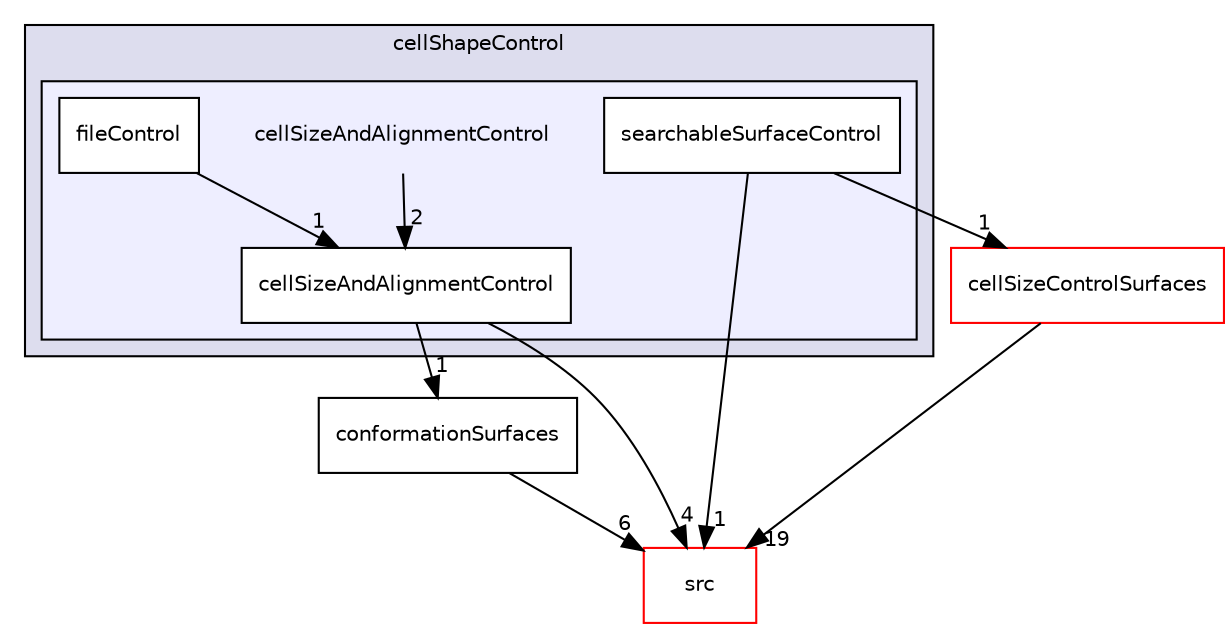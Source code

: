 digraph "applications/utilities/mesh/generation/foamyMesh/conformalVoronoiMesh/cellShapeControl/cellSizeAndAlignmentControl" {
  bgcolor=transparent;
  compound=true
  node [ fontsize="10", fontname="Helvetica"];
  edge [ labelfontsize="10", labelfontname="Helvetica"];
  subgraph clusterdir_5088df82dcf25da56e0bc3a1a53ca996 {
    graph [ bgcolor="#ddddee", pencolor="black", label="cellShapeControl" fontname="Helvetica", fontsize="10", URL="dir_5088df82dcf25da56e0bc3a1a53ca996.html"]
  subgraph clusterdir_0fac8db952babc557e0fb20d3086a2fc {
    graph [ bgcolor="#eeeeff", pencolor="black", label="" URL="dir_0fac8db952babc557e0fb20d3086a2fc.html"];
    dir_0fac8db952babc557e0fb20d3086a2fc [shape=plaintext label="cellSizeAndAlignmentControl"];
    dir_ceb700f6c96a4df8330d59bb3498b205 [shape=box label="cellSizeAndAlignmentControl" color="black" fillcolor="white" style="filled" URL="dir_ceb700f6c96a4df8330d59bb3498b205.html"];
    dir_be7c2e87f43f41877588ffab7d0e02df [shape=box label="fileControl" color="black" fillcolor="white" style="filled" URL="dir_be7c2e87f43f41877588ffab7d0e02df.html"];
    dir_54685045831cda5e95e7d92c081c6dca [shape=box label="searchableSurfaceControl" color="black" fillcolor="white" style="filled" URL="dir_54685045831cda5e95e7d92c081c6dca.html"];
  }
  }
  dir_2620dcc07dc81ce1ef4379237ffdbf3e [shape=box label="conformationSurfaces" URL="dir_2620dcc07dc81ce1ef4379237ffdbf3e.html"];
  dir_68267d1309a1af8e8297ef4c3efbcdba [shape=box label="src" color="red" URL="dir_68267d1309a1af8e8297ef4c3efbcdba.html"];
  dir_778c82a8af8b45b8f10407162d229375 [shape=box label="cellSizeControlSurfaces" color="red" URL="dir_778c82a8af8b45b8f10407162d229375.html"];
  dir_2620dcc07dc81ce1ef4379237ffdbf3e->dir_68267d1309a1af8e8297ef4c3efbcdba [headlabel="6", labeldistance=1.5 headhref="dir_000543_000736.html"];
  dir_ceb700f6c96a4df8330d59bb3498b205->dir_2620dcc07dc81ce1ef4379237ffdbf3e [headlabel="1", labeldistance=1.5 headhref="dir_000518_000543.html"];
  dir_ceb700f6c96a4df8330d59bb3498b205->dir_68267d1309a1af8e8297ef4c3efbcdba [headlabel="4", labeldistance=1.5 headhref="dir_000518_000736.html"];
  dir_0fac8db952babc557e0fb20d3086a2fc->dir_ceb700f6c96a4df8330d59bb3498b205 [headlabel="2", labeldistance=1.5 headhref="dir_000517_000518.html"];
  dir_54685045831cda5e95e7d92c081c6dca->dir_68267d1309a1af8e8297ef4c3efbcdba [headlabel="1", labeldistance=1.5 headhref="dir_000520_000736.html"];
  dir_54685045831cda5e95e7d92c081c6dca->dir_778c82a8af8b45b8f10407162d229375 [headlabel="1", labeldistance=1.5 headhref="dir_000520_000523.html"];
  dir_778c82a8af8b45b8f10407162d229375->dir_68267d1309a1af8e8297ef4c3efbcdba [headlabel="19", labeldistance=1.5 headhref="dir_000523_000736.html"];
  dir_be7c2e87f43f41877588ffab7d0e02df->dir_ceb700f6c96a4df8330d59bb3498b205 [headlabel="1", labeldistance=1.5 headhref="dir_000519_000518.html"];
}
